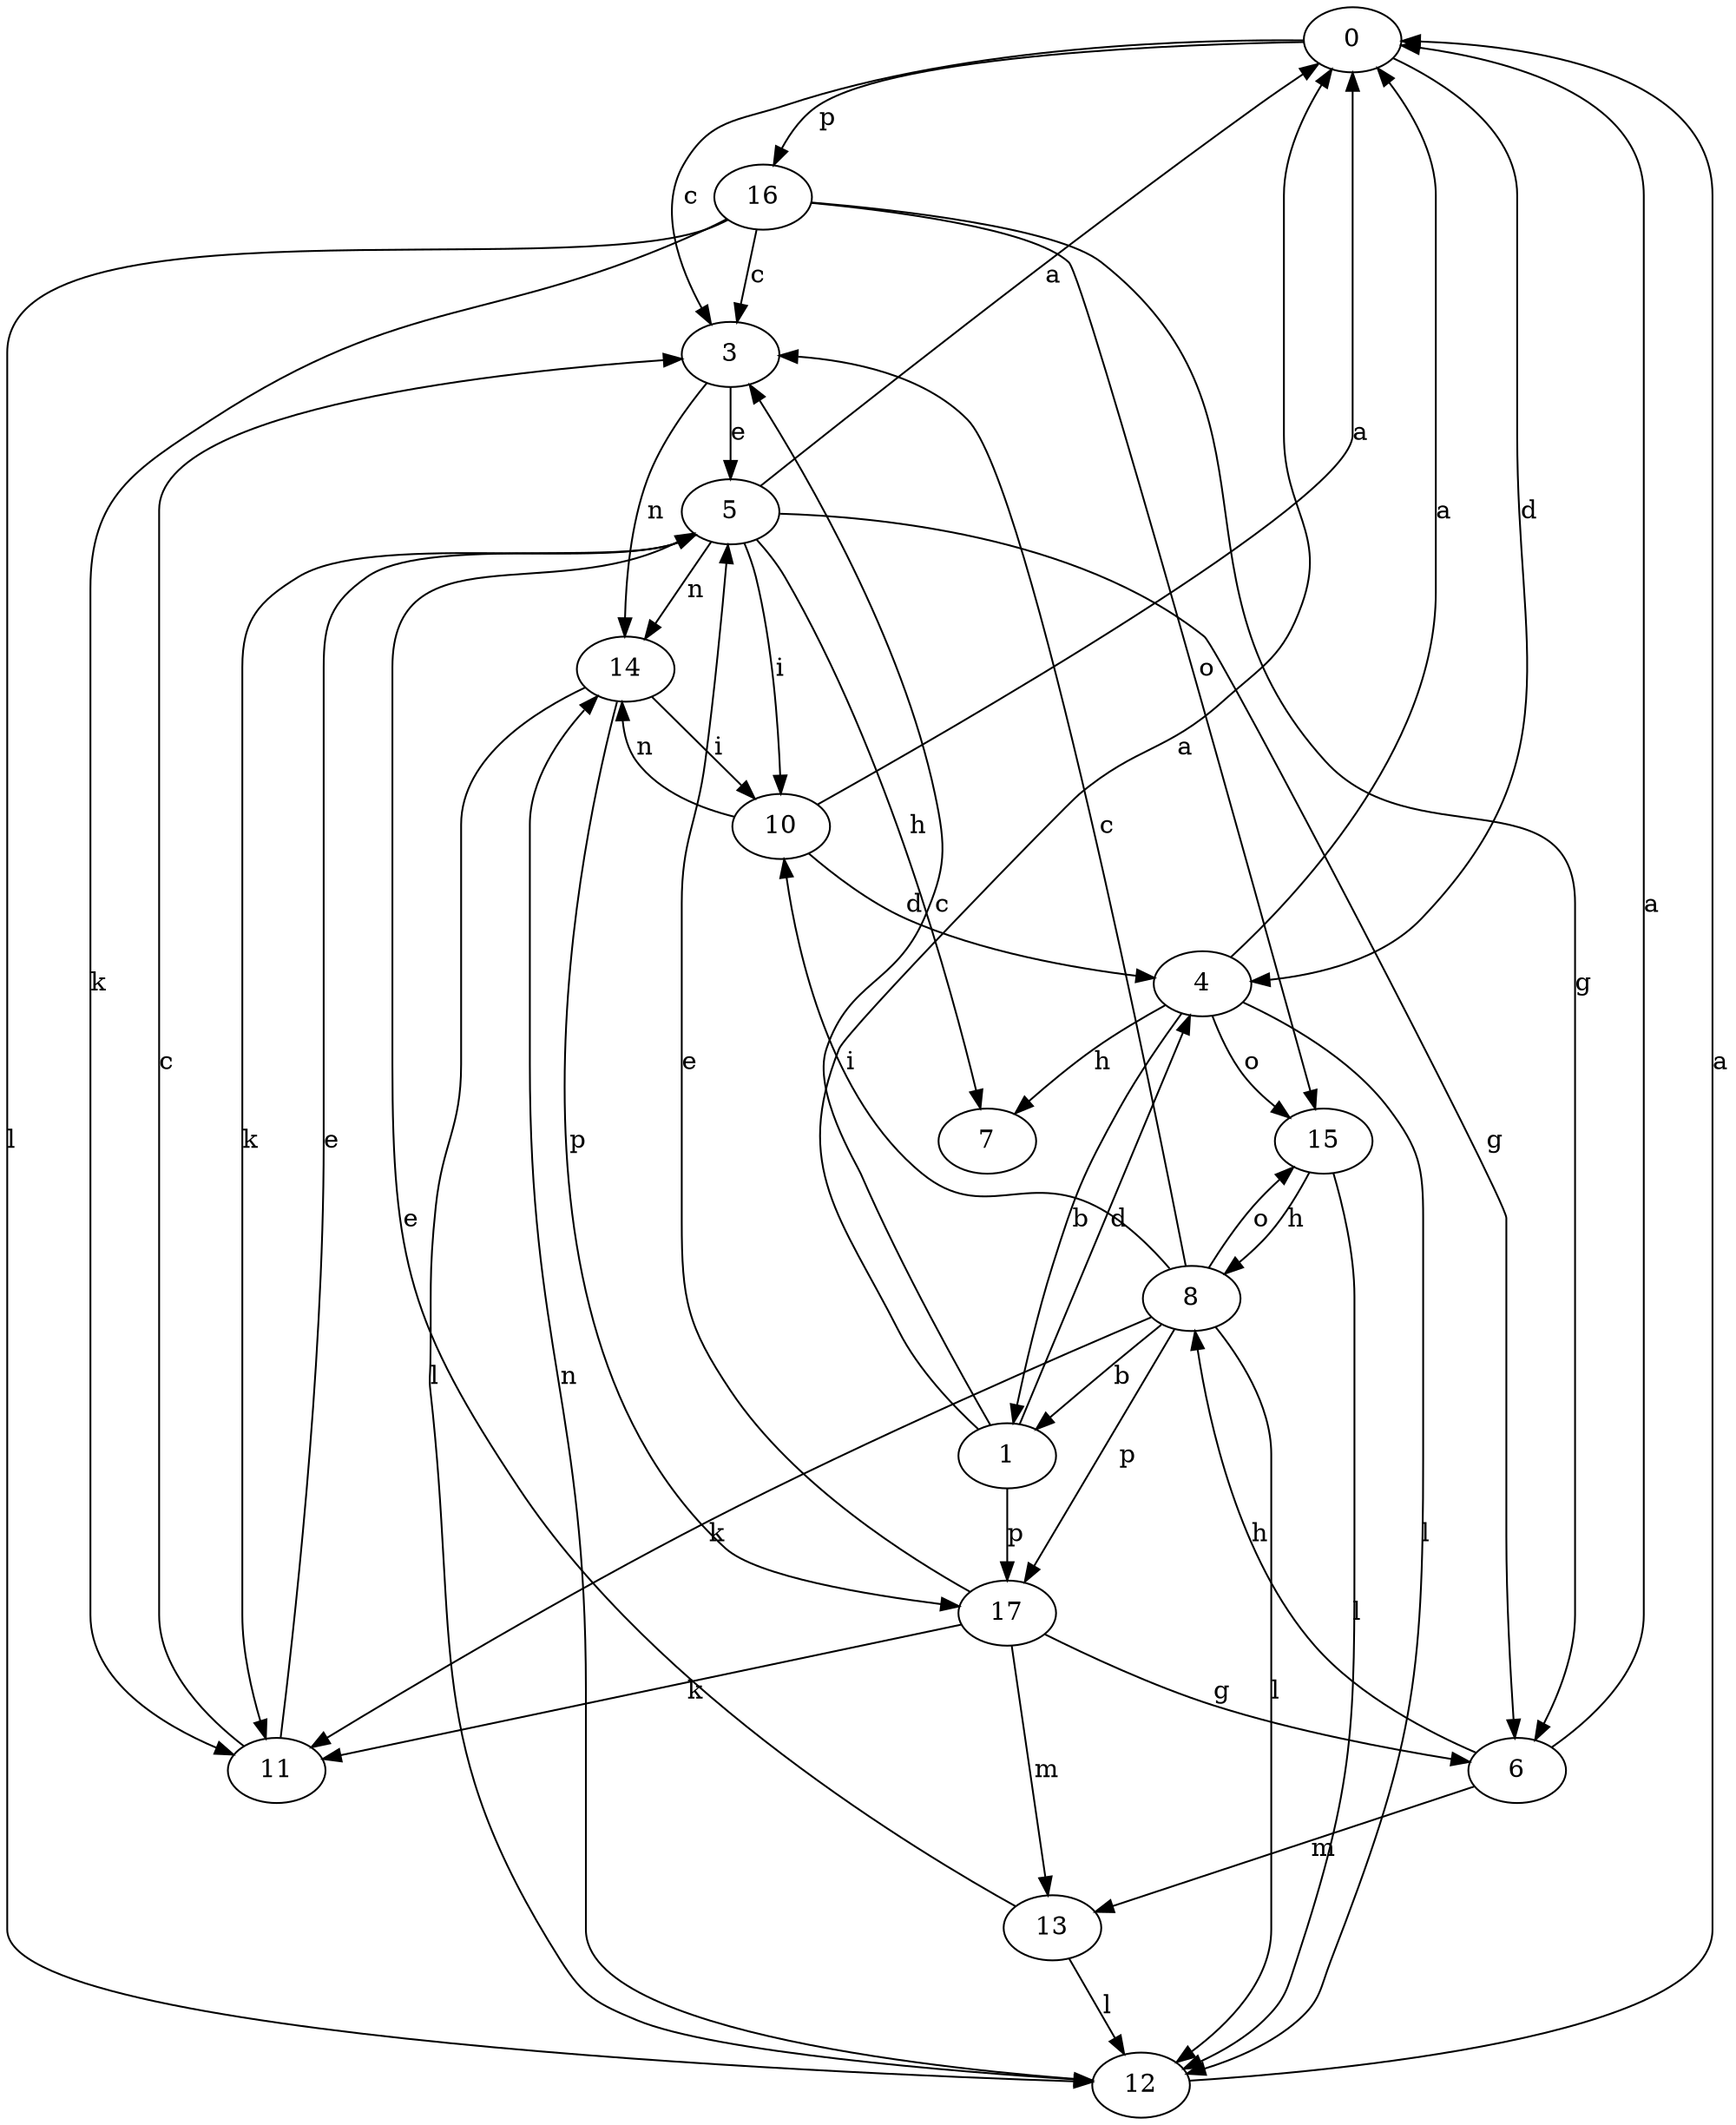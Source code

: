 strict digraph  {
0;
1;
3;
4;
5;
6;
7;
8;
10;
11;
12;
13;
14;
15;
16;
17;
0 -> 3  [label=c];
0 -> 4  [label=d];
0 -> 16  [label=p];
1 -> 0  [label=a];
1 -> 3  [label=c];
1 -> 4  [label=d];
1 -> 17  [label=p];
3 -> 5  [label=e];
3 -> 14  [label=n];
4 -> 0  [label=a];
4 -> 1  [label=b];
4 -> 7  [label=h];
4 -> 12  [label=l];
4 -> 15  [label=o];
5 -> 0  [label=a];
5 -> 6  [label=g];
5 -> 7  [label=h];
5 -> 10  [label=i];
5 -> 11  [label=k];
5 -> 14  [label=n];
6 -> 0  [label=a];
6 -> 8  [label=h];
6 -> 13  [label=m];
8 -> 1  [label=b];
8 -> 3  [label=c];
8 -> 10  [label=i];
8 -> 11  [label=k];
8 -> 12  [label=l];
8 -> 15  [label=o];
8 -> 17  [label=p];
10 -> 0  [label=a];
10 -> 4  [label=d];
10 -> 14  [label=n];
11 -> 3  [label=c];
11 -> 5  [label=e];
12 -> 0  [label=a];
12 -> 14  [label=n];
13 -> 5  [label=e];
13 -> 12  [label=l];
14 -> 10  [label=i];
14 -> 12  [label=l];
14 -> 17  [label=p];
15 -> 8  [label=h];
15 -> 12  [label=l];
16 -> 3  [label=c];
16 -> 6  [label=g];
16 -> 11  [label=k];
16 -> 12  [label=l];
16 -> 15  [label=o];
17 -> 5  [label=e];
17 -> 6  [label=g];
17 -> 11  [label=k];
17 -> 13  [label=m];
}
